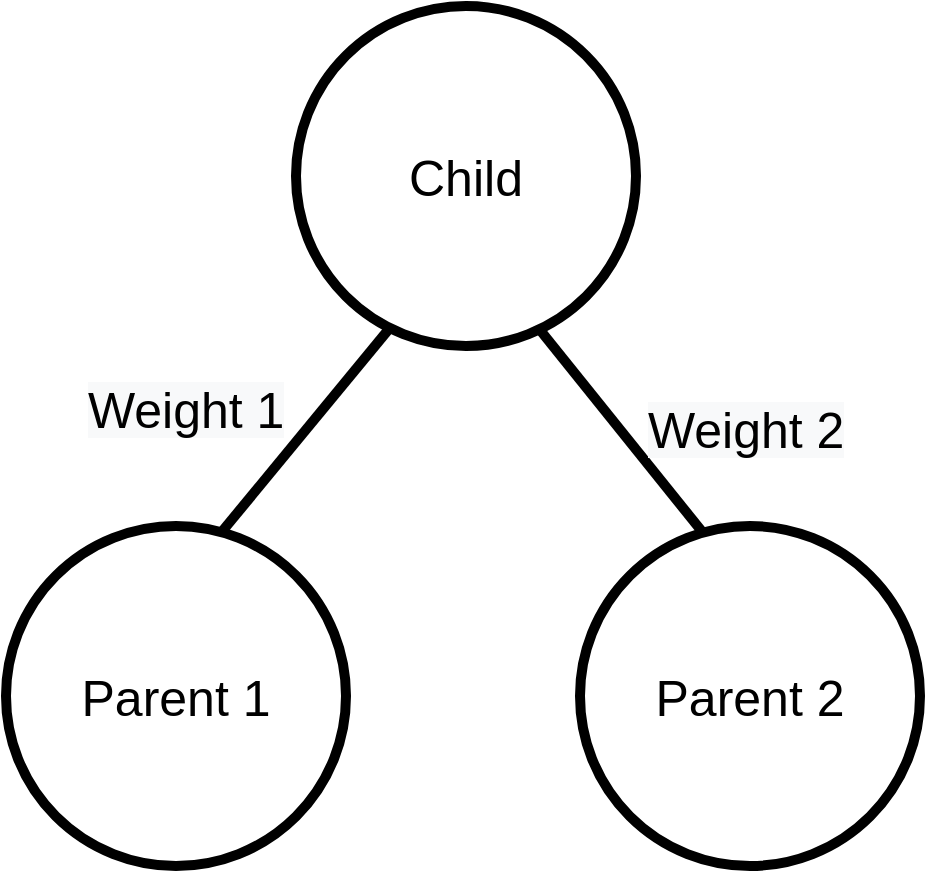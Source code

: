 <mxfile version="16.5.3" type="device"><diagram id="_Fm1dSiAEdp7KqEdWjvl" name="Page-1"><mxGraphModel dx="1185" dy="635" grid="1" gridSize="10" guides="1" tooltips="1" connect="1" arrows="1" fold="1" page="1" pageScale="1" pageWidth="850" pageHeight="1100" math="0" shadow="0"><root><mxCell id="0"/><mxCell id="1" parent="0"/><mxCell id="migQWLlwbbS-f3-GcVuZ-1" value="&lt;font style=&quot;font-size: 25px&quot;&gt;Child&lt;/font&gt;" style="ellipse;whiteSpace=wrap;html=1;aspect=fixed;strokeWidth=5;" parent="1" vertex="1"><mxGeometry x="356" y="300" width="170" height="170" as="geometry"/></mxCell><mxCell id="migQWLlwbbS-f3-GcVuZ-3" value="&lt;font style=&quot;font-size: 25px&quot;&gt;Parent 1&lt;/font&gt;" style="ellipse;whiteSpace=wrap;html=1;aspect=fixed;strokeWidth=5;" parent="1" vertex="1"><mxGeometry x="211" y="560" width="170" height="170" as="geometry"/></mxCell><mxCell id="migQWLlwbbS-f3-GcVuZ-4" value="&lt;font style=&quot;font-size: 25px&quot;&gt;Parent 2&lt;/font&gt;" style="ellipse;whiteSpace=wrap;html=1;aspect=fixed;strokeWidth=5;" parent="1" vertex="1"><mxGeometry x="498" y="560" width="170" height="170" as="geometry"/></mxCell><mxCell id="migQWLlwbbS-f3-GcVuZ-5" value="" style="endArrow=none;html=1;rounded=0;fontSize=25;strokeWidth=5;exitX=0.629;exitY=0.024;exitDx=0;exitDy=0;exitPerimeter=0;entryX=0.271;entryY=0.953;entryDx=0;entryDy=0;entryPerimeter=0;" parent="1" source="migQWLlwbbS-f3-GcVuZ-3" target="migQWLlwbbS-f3-GcVuZ-1" edge="1"><mxGeometry width="50" height="50" relative="1" as="geometry"><mxPoint x="320" y="520" as="sourcePoint"/><mxPoint x="390" y="490" as="targetPoint"/></mxGeometry></mxCell><mxCell id="migQWLlwbbS-f3-GcVuZ-6" value="" style="endArrow=none;html=1;rounded=0;fontSize=25;strokeWidth=5;exitX=0.365;exitY=0.024;exitDx=0;exitDy=0;exitPerimeter=0;entryX=0.718;entryY=0.953;entryDx=0;entryDy=0;entryPerimeter=0;" parent="1" source="migQWLlwbbS-f3-GcVuZ-4" target="migQWLlwbbS-f3-GcVuZ-1" edge="1"><mxGeometry width="50" height="50" relative="1" as="geometry"><mxPoint x="560" y="530" as="sourcePoint"/><mxPoint x="500" y="510" as="targetPoint"/></mxGeometry></mxCell><mxCell id="WHdppi5Q_-4i3ncMzoxd-1" value="&lt;span style=&quot;color: rgb(0 , 0 , 0) ; font-family: &amp;#34;helvetica&amp;#34; ; font-size: 25px ; font-style: normal ; font-weight: 400 ; letter-spacing: normal ; text-align: center ; text-indent: 0px ; text-transform: none ; word-spacing: 0px ; background-color: rgb(248 , 249 , 250) ; display: inline ; float: none&quot;&gt;Weight 2&lt;/span&gt;" style="text;whiteSpace=wrap;html=1;" vertex="1" parent="1"><mxGeometry x="530" y="490" width="120" height="30" as="geometry"/></mxCell><mxCell id="WHdppi5Q_-4i3ncMzoxd-3" value="&lt;span style=&quot;color: rgb(0 , 0 , 0) ; font-family: &amp;#34;helvetica&amp;#34; ; font-size: 25px ; font-style: normal ; font-weight: 400 ; letter-spacing: normal ; text-align: center ; text-indent: 0px ; text-transform: none ; word-spacing: 0px ; background-color: rgb(248 , 249 , 250) ; display: inline ; float: none&quot;&gt;Weight 1&lt;/span&gt;" style="text;whiteSpace=wrap;html=1;" vertex="1" parent="1"><mxGeometry x="250" y="480" width="120" height="30" as="geometry"/></mxCell></root></mxGraphModel></diagram></mxfile>